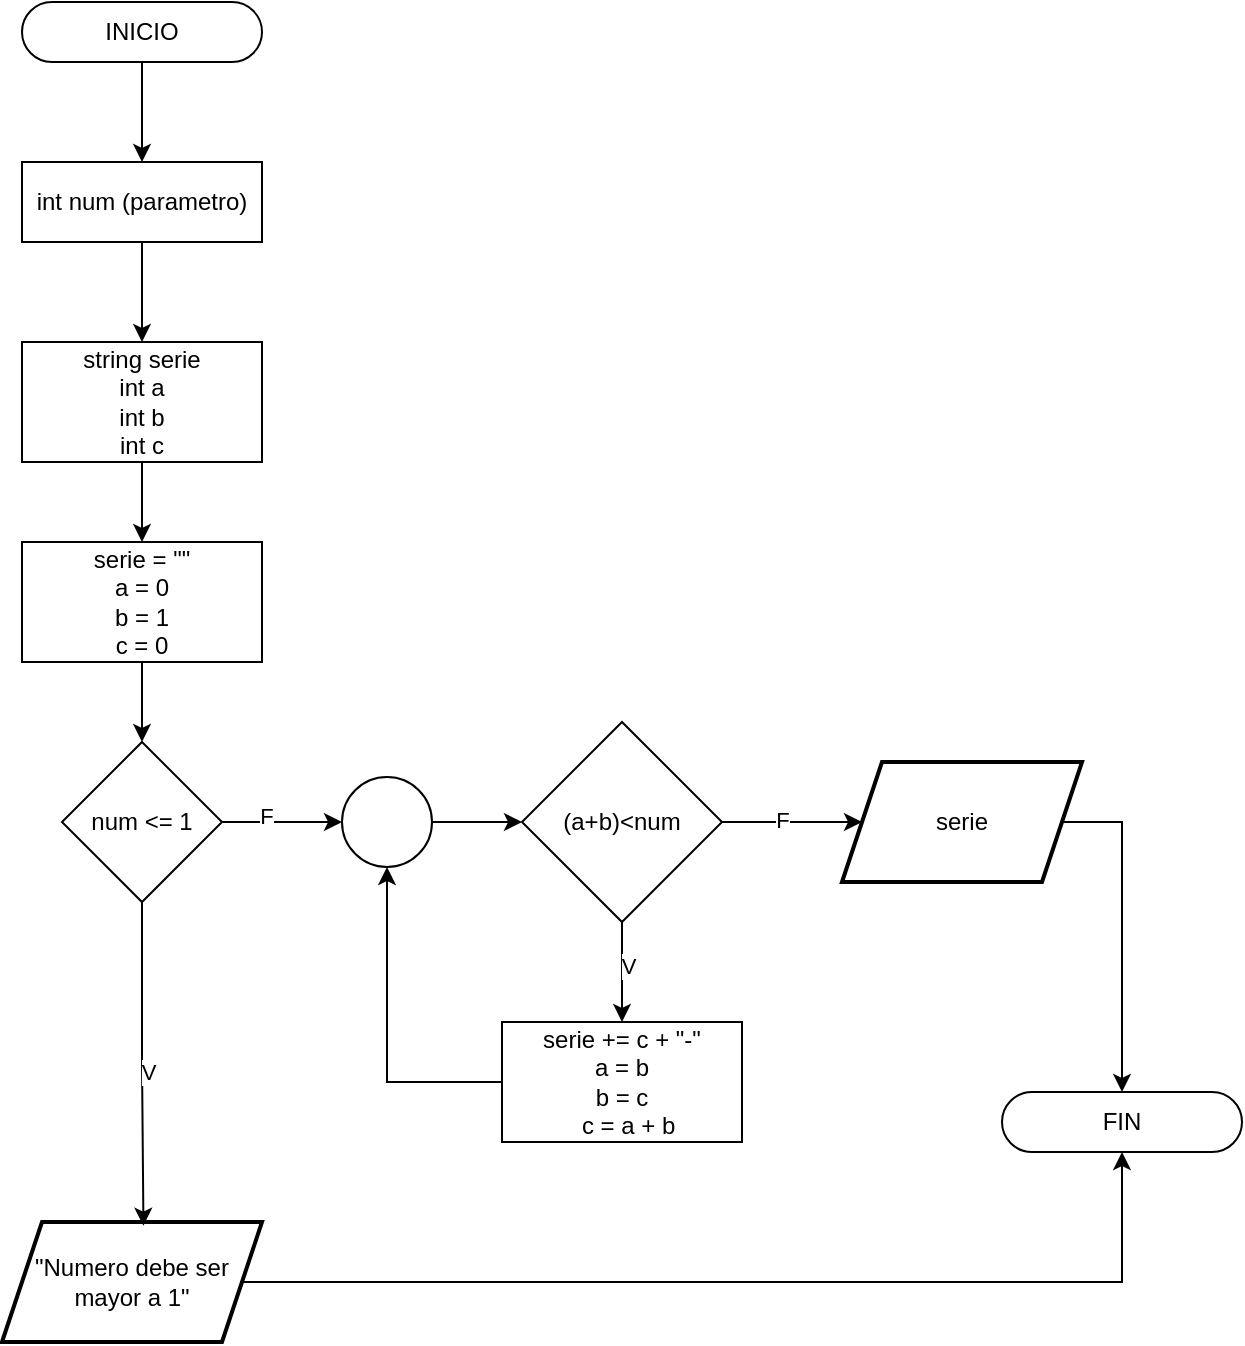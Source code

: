 <mxfile version="24.7.7">
  <diagram name="Página-1" id="Bal9dCU0w3vXgrl_aZGy">
    <mxGraphModel dx="2338" dy="467" grid="1" gridSize="10" guides="1" tooltips="1" connect="1" arrows="1" fold="1" page="0" pageScale="1" pageWidth="827" pageHeight="1169" math="0" shadow="0">
      <root>
        <mxCell id="0" />
        <mxCell id="1" parent="0" />
        <mxCell id="ahCMLixp_YzIX2k5nNPd-230" style="edgeStyle=orthogonalEdgeStyle;rounded=0;orthogonalLoop=1;jettySize=auto;html=1;exitX=0.5;exitY=1;exitDx=0;exitDy=0;entryX=0.5;entryY=0;entryDx=0;entryDy=0;" edge="1" parent="1" source="ahCMLixp_YzIX2k5nNPd-173" target="ahCMLixp_YzIX2k5nNPd-178">
          <mxGeometry relative="1" as="geometry" />
        </mxCell>
        <mxCell id="ahCMLixp_YzIX2k5nNPd-231" value="V" style="edgeLabel;html=1;align=center;verticalAlign=middle;resizable=0;points=[];" vertex="1" connectable="0" parent="ahCMLixp_YzIX2k5nNPd-230">
          <mxGeometry x="-0.114" y="3" relative="1" as="geometry">
            <mxPoint as="offset" />
          </mxGeometry>
        </mxCell>
        <mxCell id="ahCMLixp_YzIX2k5nNPd-236" style="edgeStyle=orthogonalEdgeStyle;rounded=0;orthogonalLoop=1;jettySize=auto;html=1;exitX=1;exitY=0.5;exitDx=0;exitDy=0;" edge="1" parent="1" source="ahCMLixp_YzIX2k5nNPd-173" target="ahCMLixp_YzIX2k5nNPd-206">
          <mxGeometry relative="1" as="geometry" />
        </mxCell>
        <mxCell id="ahCMLixp_YzIX2k5nNPd-237" value="F" style="edgeLabel;html=1;align=center;verticalAlign=middle;resizable=0;points=[];" vertex="1" connectable="0" parent="ahCMLixp_YzIX2k5nNPd-236">
          <mxGeometry x="-0.14" y="1" relative="1" as="geometry">
            <mxPoint as="offset" />
          </mxGeometry>
        </mxCell>
        <mxCell id="ahCMLixp_YzIX2k5nNPd-173" value="(a+b)&amp;lt;num" style="rhombus;whiteSpace=wrap;html=1;" vertex="1" parent="1">
          <mxGeometry x="-870" y="860" width="100" height="100" as="geometry" />
        </mxCell>
        <mxCell id="ahCMLixp_YzIX2k5nNPd-227" style="edgeStyle=orthogonalEdgeStyle;rounded=0;orthogonalLoop=1;jettySize=auto;html=1;exitX=1;exitY=0.5;exitDx=0;exitDy=0;entryX=0;entryY=0.5;entryDx=0;entryDy=0;" edge="1" parent="1" source="ahCMLixp_YzIX2k5nNPd-176" target="ahCMLixp_YzIX2k5nNPd-173">
          <mxGeometry relative="1" as="geometry" />
        </mxCell>
        <mxCell id="ahCMLixp_YzIX2k5nNPd-176" value="" style="ellipse;whiteSpace=wrap;html=1;aspect=fixed;" vertex="1" parent="1">
          <mxGeometry x="-960" y="887.5" width="45" height="45" as="geometry" />
        </mxCell>
        <mxCell id="ahCMLixp_YzIX2k5nNPd-232" style="edgeStyle=orthogonalEdgeStyle;rounded=0;orthogonalLoop=1;jettySize=auto;html=1;exitX=0;exitY=0.5;exitDx=0;exitDy=0;entryX=0.5;entryY=1;entryDx=0;entryDy=0;" edge="1" parent="1" source="ahCMLixp_YzIX2k5nNPd-178" target="ahCMLixp_YzIX2k5nNPd-176">
          <mxGeometry relative="1" as="geometry" />
        </mxCell>
        <mxCell id="ahCMLixp_YzIX2k5nNPd-178" value="&lt;div&gt;serie += c + &quot;-&quot;&lt;/div&gt;&lt;div&gt;a = b&lt;/div&gt;&lt;div&gt;b = c&lt;/div&gt;&lt;div&gt;&amp;nbsp; c = a + b&lt;/div&gt;" style="rounded=0;whiteSpace=wrap;html=1;align=center;" vertex="1" parent="1">
          <mxGeometry x="-880" y="1010" width="120" height="60" as="geometry" />
        </mxCell>
        <mxCell id="ahCMLixp_YzIX2k5nNPd-241" style="edgeStyle=orthogonalEdgeStyle;rounded=0;orthogonalLoop=1;jettySize=auto;html=1;exitX=1;exitY=0.5;exitDx=0;exitDy=0;entryX=0.5;entryY=0;entryDx=0;entryDy=0;" edge="1" parent="1" source="ahCMLixp_YzIX2k5nNPd-206" target="ahCMLixp_YzIX2k5nNPd-207">
          <mxGeometry relative="1" as="geometry">
            <Array as="points">
              <mxPoint x="-570" y="910" />
            </Array>
          </mxGeometry>
        </mxCell>
        <mxCell id="ahCMLixp_YzIX2k5nNPd-206" value="serie" style="shape=parallelogram;perimeter=parallelogramPerimeter;whiteSpace=wrap;html=1;fixedSize=1;strokeWidth=2;" vertex="1" parent="1">
          <mxGeometry x="-710" y="880" width="120" height="60" as="geometry" />
        </mxCell>
        <mxCell id="ahCMLixp_YzIX2k5nNPd-207" value="FIN" style="rounded=1;whiteSpace=wrap;html=1;arcSize=50;" vertex="1" parent="1">
          <mxGeometry x="-630" y="1045" width="120" height="30" as="geometry" />
        </mxCell>
        <mxCell id="ahCMLixp_YzIX2k5nNPd-209" style="edgeStyle=orthogonalEdgeStyle;rounded=0;orthogonalLoop=1;jettySize=auto;html=1;exitX=0.5;exitY=1;exitDx=0;exitDy=0;entryX=0.5;entryY=0;entryDx=0;entryDy=0;" edge="1" source="ahCMLixp_YzIX2k5nNPd-210" parent="1">
          <mxGeometry relative="1" as="geometry">
            <mxPoint x="-1060" y="580" as="targetPoint" />
          </mxGeometry>
        </mxCell>
        <mxCell id="ahCMLixp_YzIX2k5nNPd-210" value="INICIO" style="rounded=1;whiteSpace=wrap;html=1;arcSize=50;" vertex="1" parent="1">
          <mxGeometry x="-1120" y="500" width="120" height="30" as="geometry" />
        </mxCell>
        <mxCell id="ahCMLixp_YzIX2k5nNPd-211" style="edgeStyle=orthogonalEdgeStyle;rounded=0;orthogonalLoop=1;jettySize=auto;html=1;exitX=0.5;exitY=1;exitDx=0;exitDy=0;entryX=0.5;entryY=0;entryDx=0;entryDy=0;" edge="1" source="ahCMLixp_YzIX2k5nNPd-212" target="ahCMLixp_YzIX2k5nNPd-214" parent="1">
          <mxGeometry relative="1" as="geometry" />
        </mxCell>
        <mxCell id="ahCMLixp_YzIX2k5nNPd-212" value="&lt;div&gt;&lt;br&gt;&lt;/div&gt;&lt;div&gt;string serie&lt;/div&gt;int a&lt;div&gt;int b&lt;/div&gt;&lt;div&gt;int c&lt;br&gt;&lt;div&gt;&lt;br&gt;&lt;/div&gt;&lt;/div&gt;" style="rounded=0;whiteSpace=wrap;html=1;" vertex="1" parent="1">
          <mxGeometry x="-1120" y="670" width="120" height="60" as="geometry" />
        </mxCell>
        <mxCell id="ahCMLixp_YzIX2k5nNPd-213" style="edgeStyle=orthogonalEdgeStyle;rounded=0;orthogonalLoop=1;jettySize=auto;html=1;exitX=0.5;exitY=1;exitDx=0;exitDy=0;entryX=0.5;entryY=0;entryDx=0;entryDy=0;" edge="1" source="ahCMLixp_YzIX2k5nNPd-214" parent="1">
          <mxGeometry relative="1" as="geometry">
            <mxPoint x="-1060" y="870" as="targetPoint" />
          </mxGeometry>
        </mxCell>
        <mxCell id="ahCMLixp_YzIX2k5nNPd-214" value="&lt;div&gt;&lt;br&gt;&lt;/div&gt;&lt;div&gt;&lt;div&gt;serie = &quot;&quot;&lt;/div&gt;a = 0&lt;div&gt;b = 1&lt;/div&gt;&lt;div&gt;c = 0&lt;br&gt;&lt;div&gt;&lt;br&gt;&lt;/div&gt;&lt;/div&gt;&lt;/div&gt;" style="rounded=0;whiteSpace=wrap;html=1;" vertex="1" parent="1">
          <mxGeometry x="-1120" y="770" width="120" height="60" as="geometry" />
        </mxCell>
        <mxCell id="ahCMLixp_YzIX2k5nNPd-225" style="edgeStyle=orthogonalEdgeStyle;rounded=0;orthogonalLoop=1;jettySize=auto;html=1;exitX=1;exitY=0.5;exitDx=0;exitDy=0;entryX=0;entryY=0.5;entryDx=0;entryDy=0;" edge="1" parent="1" source="ahCMLixp_YzIX2k5nNPd-215" target="ahCMLixp_YzIX2k5nNPd-176">
          <mxGeometry relative="1" as="geometry" />
        </mxCell>
        <mxCell id="ahCMLixp_YzIX2k5nNPd-233" value="F" style="edgeLabel;html=1;align=center;verticalAlign=middle;resizable=0;points=[];" vertex="1" connectable="0" parent="ahCMLixp_YzIX2k5nNPd-225">
          <mxGeometry x="-0.267" y="3" relative="1" as="geometry">
            <mxPoint as="offset" />
          </mxGeometry>
        </mxCell>
        <mxCell id="ahCMLixp_YzIX2k5nNPd-215" value="num &amp;lt;= 1" style="rhombus;whiteSpace=wrap;html=1;" vertex="1" parent="1">
          <mxGeometry x="-1100" y="870" width="80" height="80" as="geometry" />
        </mxCell>
        <mxCell id="ahCMLixp_YzIX2k5nNPd-240" style="edgeStyle=orthogonalEdgeStyle;rounded=0;orthogonalLoop=1;jettySize=auto;html=1;exitX=1;exitY=0.5;exitDx=0;exitDy=0;entryX=0.5;entryY=1;entryDx=0;entryDy=0;" edge="1" parent="1" source="ahCMLixp_YzIX2k5nNPd-217" target="ahCMLixp_YzIX2k5nNPd-207">
          <mxGeometry relative="1" as="geometry" />
        </mxCell>
        <mxCell id="ahCMLixp_YzIX2k5nNPd-217" value="&quot;Numero debe ser mayor a 1&quot;" style="shape=parallelogram;perimeter=parallelogramPerimeter;whiteSpace=wrap;html=1;fixedSize=1;strokeWidth=2;" vertex="1" parent="1">
          <mxGeometry x="-1130" y="1110" width="130" height="60" as="geometry" />
        </mxCell>
        <mxCell id="ahCMLixp_YzIX2k5nNPd-222" style="edgeStyle=orthogonalEdgeStyle;rounded=0;orthogonalLoop=1;jettySize=auto;html=1;exitX=0.5;exitY=1;exitDx=0;exitDy=0;entryX=0.5;entryY=0;entryDx=0;entryDy=0;" edge="1" parent="1" source="ahCMLixp_YzIX2k5nNPd-221" target="ahCMLixp_YzIX2k5nNPd-212">
          <mxGeometry relative="1" as="geometry" />
        </mxCell>
        <mxCell id="ahCMLixp_YzIX2k5nNPd-221" value="&lt;div&gt;int num (parametro)&lt;/div&gt;" style="rounded=0;whiteSpace=wrap;html=1;" vertex="1" parent="1">
          <mxGeometry x="-1120" y="580" width="120" height="40" as="geometry" />
        </mxCell>
        <mxCell id="ahCMLixp_YzIX2k5nNPd-238" style="edgeStyle=orthogonalEdgeStyle;rounded=0;orthogonalLoop=1;jettySize=auto;html=1;exitX=0.5;exitY=1;exitDx=0;exitDy=0;entryX=0.544;entryY=0.031;entryDx=0;entryDy=0;entryPerimeter=0;" edge="1" parent="1" source="ahCMLixp_YzIX2k5nNPd-215" target="ahCMLixp_YzIX2k5nNPd-217">
          <mxGeometry relative="1" as="geometry" />
        </mxCell>
        <mxCell id="ahCMLixp_YzIX2k5nNPd-239" value="V" style="edgeLabel;html=1;align=center;verticalAlign=middle;resizable=0;points=[];" vertex="1" connectable="0" parent="ahCMLixp_YzIX2k5nNPd-238">
          <mxGeometry x="0.046" y="2" relative="1" as="geometry">
            <mxPoint as="offset" />
          </mxGeometry>
        </mxCell>
      </root>
    </mxGraphModel>
  </diagram>
</mxfile>
